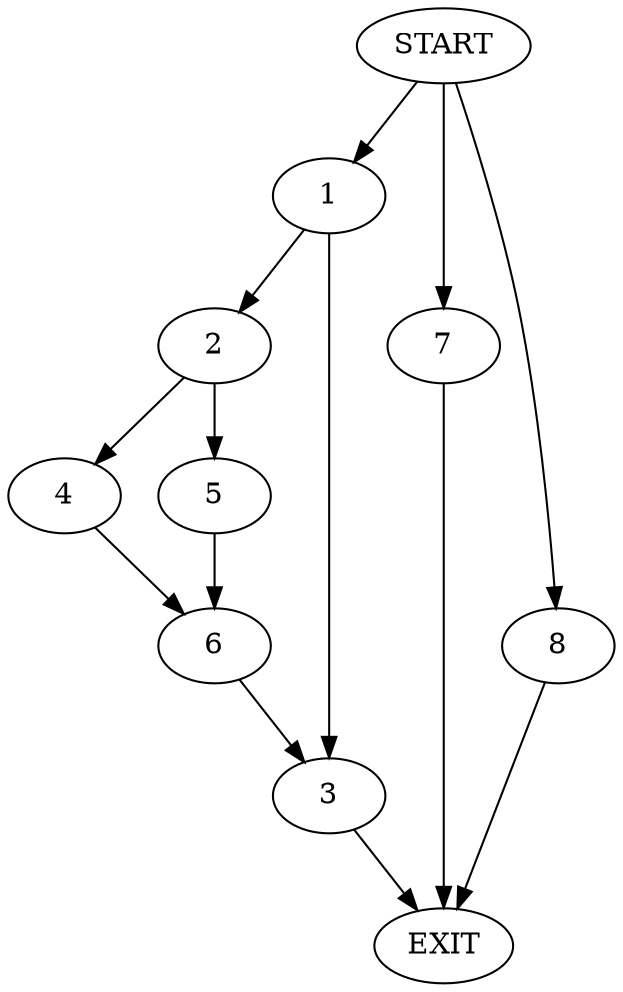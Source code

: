 digraph {
0 [label="START"]
9 [label="EXIT"]
0 -> 1
1 -> 2
1 -> 3
3 -> 9
2 -> 4
2 -> 5
5 -> 6
4 -> 6
6 -> 3
0 -> 7
7 -> 9
0 -> 8
8 -> 9
}
